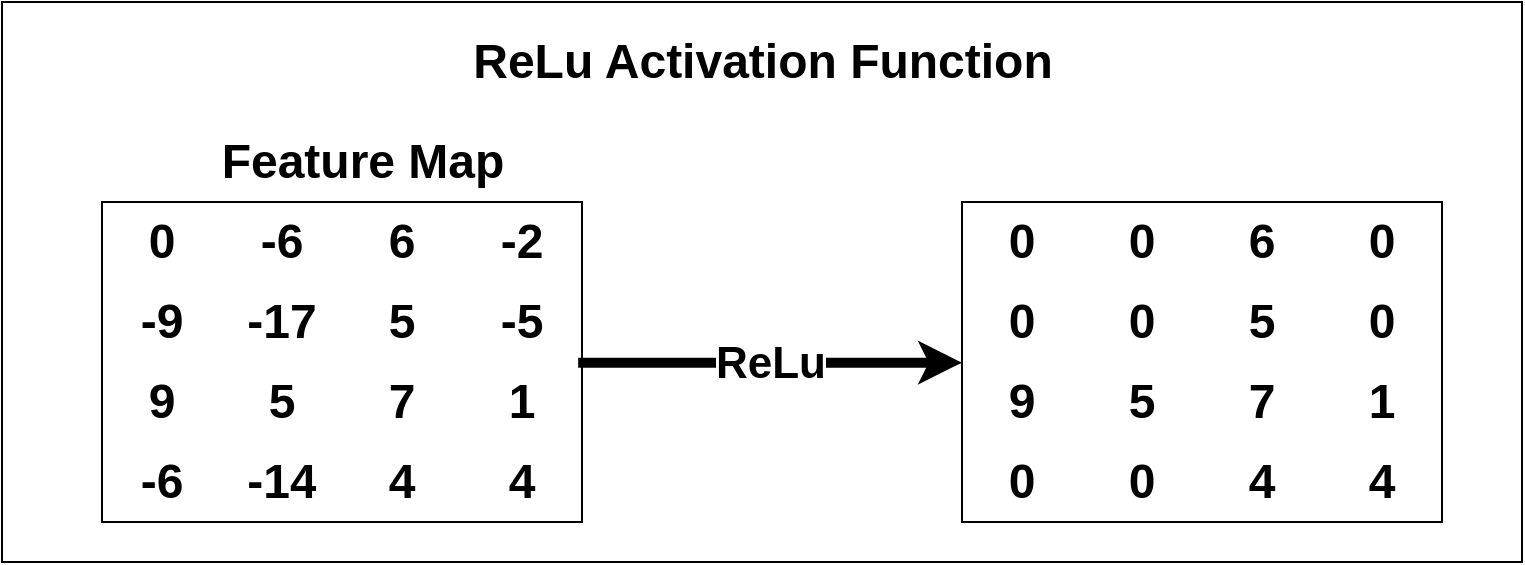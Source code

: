 <mxfile version="26.1.3">
  <diagram name="Page-1" id="vyCbo7XRAaGh8wQMjJww">
    <mxGraphModel dx="473" dy="822" grid="1" gridSize="10" guides="1" tooltips="1" connect="1" arrows="1" fold="1" page="1" pageScale="1" pageWidth="850" pageHeight="1100" math="0" shadow="0">
      <root>
        <mxCell id="0" />
        <mxCell id="1" parent="0" />
        <mxCell id="LA-oecmotC60W59ETHk6-46" value="" style="rounded=0;whiteSpace=wrap;html=1;" vertex="1" parent="1">
          <mxGeometry x="850" y="80" width="760" height="280" as="geometry" />
        </mxCell>
        <mxCell id="LA-oecmotC60W59ETHk6-1" value="" style="shape=table;html=1;whiteSpace=wrap;startSize=0;container=1;collapsible=0;childLayout=tableLayout;columnLines=0;rowLines=0;fontSize=24;strokeColor=default;fillColor=light-dark(#FFFFFF,#071E22);fontStyle=1" vertex="1" parent="1">
          <mxGeometry x="900" y="180" width="240" height="160" as="geometry" />
        </mxCell>
        <mxCell id="LA-oecmotC60W59ETHk6-2" value="" style="shape=tableRow;horizontal=0;startSize=0;swimlaneHead=0;swimlaneBody=0;top=0;left=0;bottom=0;right=0;collapsible=0;dropTarget=0;fillColor=none;points=[[0,0.5],[1,0.5]];portConstraint=eastwest;fontSize=24;strokeColor=inherit;fontStyle=1" vertex="1" parent="LA-oecmotC60W59ETHk6-1">
          <mxGeometry width="240" height="40" as="geometry" />
        </mxCell>
        <mxCell id="LA-oecmotC60W59ETHk6-3" value="&lt;font style=&quot;&quot;&gt;0&lt;/font&gt;" style="shape=partialRectangle;html=1;whiteSpace=wrap;connectable=0;fillColor=none;top=0;left=0;bottom=0;right=0;overflow=hidden;fontSize=24;strokeColor=inherit;fontStyle=1;fontColor=light-dark(#000000,#FFFFFF);" vertex="1" parent="LA-oecmotC60W59ETHk6-2">
          <mxGeometry width="60" height="40" as="geometry">
            <mxRectangle width="60" height="40" as="alternateBounds" />
          </mxGeometry>
        </mxCell>
        <mxCell id="LA-oecmotC60W59ETHk6-4" value="-6" style="shape=partialRectangle;html=1;whiteSpace=wrap;connectable=0;fillColor=none;top=0;left=0;bottom=0;right=0;overflow=hidden;fontSize=24;strokeColor=inherit;fontStyle=1" vertex="1" parent="LA-oecmotC60W59ETHk6-2">
          <mxGeometry x="60" width="60" height="40" as="geometry">
            <mxRectangle width="60" height="40" as="alternateBounds" />
          </mxGeometry>
        </mxCell>
        <mxCell id="LA-oecmotC60W59ETHk6-5" value="6" style="shape=partialRectangle;html=1;whiteSpace=wrap;connectable=0;fillColor=none;top=0;left=0;bottom=0;right=0;overflow=hidden;fontSize=24;strokeColor=inherit;fontStyle=1" vertex="1" parent="LA-oecmotC60W59ETHk6-2">
          <mxGeometry x="120" width="60" height="40" as="geometry">
            <mxRectangle width="60" height="40" as="alternateBounds" />
          </mxGeometry>
        </mxCell>
        <mxCell id="LA-oecmotC60W59ETHk6-6" value="-2" style="shape=partialRectangle;html=1;whiteSpace=wrap;connectable=0;fillColor=none;top=0;left=0;bottom=0;right=0;overflow=hidden;fontSize=24;strokeColor=inherit;fontStyle=1" vertex="1" parent="LA-oecmotC60W59ETHk6-2">
          <mxGeometry x="180" width="60" height="40" as="geometry">
            <mxRectangle width="60" height="40" as="alternateBounds" />
          </mxGeometry>
        </mxCell>
        <mxCell id="LA-oecmotC60W59ETHk6-7" value="" style="shape=tableRow;horizontal=0;startSize=0;swimlaneHead=0;swimlaneBody=0;top=0;left=0;bottom=0;right=0;collapsible=0;dropTarget=0;fillColor=none;points=[[0,0.5],[1,0.5]];portConstraint=eastwest;fontSize=24;strokeColor=inherit;fontStyle=1" vertex="1" parent="LA-oecmotC60W59ETHk6-1">
          <mxGeometry y="40" width="240" height="40" as="geometry" />
        </mxCell>
        <mxCell id="LA-oecmotC60W59ETHk6-8" value="-9" style="shape=partialRectangle;html=1;whiteSpace=wrap;connectable=0;fillColor=none;top=0;left=0;bottom=0;right=0;overflow=hidden;fontSize=24;strokeColor=inherit;fontStyle=1" vertex="1" parent="LA-oecmotC60W59ETHk6-7">
          <mxGeometry width="60" height="40" as="geometry">
            <mxRectangle width="60" height="40" as="alternateBounds" />
          </mxGeometry>
        </mxCell>
        <mxCell id="LA-oecmotC60W59ETHk6-9" value="-17" style="shape=partialRectangle;html=1;whiteSpace=wrap;connectable=0;fillColor=none;top=0;left=0;bottom=0;right=0;overflow=hidden;fontSize=24;strokeColor=inherit;fontStyle=1" vertex="1" parent="LA-oecmotC60W59ETHk6-7">
          <mxGeometry x="60" width="60" height="40" as="geometry">
            <mxRectangle width="60" height="40" as="alternateBounds" />
          </mxGeometry>
        </mxCell>
        <mxCell id="LA-oecmotC60W59ETHk6-10" value="5" style="shape=partialRectangle;html=1;whiteSpace=wrap;connectable=0;fillColor=none;top=0;left=0;bottom=0;right=0;overflow=hidden;fontSize=24;strokeColor=inherit;fontStyle=1" vertex="1" parent="LA-oecmotC60W59ETHk6-7">
          <mxGeometry x="120" width="60" height="40" as="geometry">
            <mxRectangle width="60" height="40" as="alternateBounds" />
          </mxGeometry>
        </mxCell>
        <mxCell id="LA-oecmotC60W59ETHk6-11" value="-5" style="shape=partialRectangle;html=1;whiteSpace=wrap;connectable=0;fillColor=none;top=0;left=0;bottom=0;right=0;overflow=hidden;fontSize=24;strokeColor=inherit;fontStyle=1" vertex="1" parent="LA-oecmotC60W59ETHk6-7">
          <mxGeometry x="180" width="60" height="40" as="geometry">
            <mxRectangle width="60" height="40" as="alternateBounds" />
          </mxGeometry>
        </mxCell>
        <mxCell id="LA-oecmotC60W59ETHk6-12" value="" style="shape=tableRow;horizontal=0;startSize=0;swimlaneHead=0;swimlaneBody=0;top=0;left=0;bottom=0;right=0;collapsible=0;dropTarget=0;fillColor=none;points=[[0,0.5],[1,0.5]];portConstraint=eastwest;fontSize=24;strokeColor=inherit;fontStyle=1" vertex="1" parent="LA-oecmotC60W59ETHk6-1">
          <mxGeometry y="80" width="240" height="40" as="geometry" />
        </mxCell>
        <mxCell id="LA-oecmotC60W59ETHk6-13" value="9" style="shape=partialRectangle;html=1;whiteSpace=wrap;connectable=0;fillColor=none;top=0;left=0;bottom=0;right=0;overflow=hidden;fontSize=24;strokeColor=inherit;fontStyle=1" vertex="1" parent="LA-oecmotC60W59ETHk6-12">
          <mxGeometry width="60" height="40" as="geometry">
            <mxRectangle width="60" height="40" as="alternateBounds" />
          </mxGeometry>
        </mxCell>
        <mxCell id="LA-oecmotC60W59ETHk6-14" value="5" style="shape=partialRectangle;html=1;whiteSpace=wrap;connectable=0;fillColor=none;top=0;left=0;bottom=0;right=0;overflow=hidden;fontSize=24;strokeColor=inherit;fontStyle=1" vertex="1" parent="LA-oecmotC60W59ETHk6-12">
          <mxGeometry x="60" width="60" height="40" as="geometry">
            <mxRectangle width="60" height="40" as="alternateBounds" />
          </mxGeometry>
        </mxCell>
        <mxCell id="LA-oecmotC60W59ETHk6-15" value="7" style="shape=partialRectangle;html=1;whiteSpace=wrap;connectable=0;fillColor=none;top=0;left=0;bottom=0;right=0;overflow=hidden;fontSize=24;strokeColor=inherit;fontStyle=1" vertex="1" parent="LA-oecmotC60W59ETHk6-12">
          <mxGeometry x="120" width="60" height="40" as="geometry">
            <mxRectangle width="60" height="40" as="alternateBounds" />
          </mxGeometry>
        </mxCell>
        <mxCell id="LA-oecmotC60W59ETHk6-16" value="1" style="shape=partialRectangle;html=1;whiteSpace=wrap;connectable=0;fillColor=none;top=0;left=0;bottom=0;right=0;overflow=hidden;fontSize=24;strokeColor=inherit;fontStyle=1" vertex="1" parent="LA-oecmotC60W59ETHk6-12">
          <mxGeometry x="180" width="60" height="40" as="geometry">
            <mxRectangle width="60" height="40" as="alternateBounds" />
          </mxGeometry>
        </mxCell>
        <mxCell id="LA-oecmotC60W59ETHk6-17" style="shape=tableRow;horizontal=0;startSize=0;swimlaneHead=0;swimlaneBody=0;top=0;left=0;bottom=0;right=0;collapsible=0;dropTarget=0;fillColor=none;points=[[0,0.5],[1,0.5]];portConstraint=eastwest;fontSize=24;strokeColor=inherit;fontStyle=1" vertex="1" parent="LA-oecmotC60W59ETHk6-1">
          <mxGeometry y="120" width="240" height="40" as="geometry" />
        </mxCell>
        <mxCell id="LA-oecmotC60W59ETHk6-18" value="-6" style="shape=partialRectangle;html=1;whiteSpace=wrap;connectable=0;fillColor=none;top=0;left=0;bottom=0;right=0;overflow=hidden;fontSize=24;strokeColor=inherit;fontStyle=1" vertex="1" parent="LA-oecmotC60W59ETHk6-17">
          <mxGeometry width="60" height="40" as="geometry">
            <mxRectangle width="60" height="40" as="alternateBounds" />
          </mxGeometry>
        </mxCell>
        <mxCell id="LA-oecmotC60W59ETHk6-19" value="-14" style="shape=partialRectangle;html=1;whiteSpace=wrap;connectable=0;fillColor=none;top=0;left=0;bottom=0;right=0;overflow=hidden;fontSize=24;strokeColor=inherit;fontStyle=1" vertex="1" parent="LA-oecmotC60W59ETHk6-17">
          <mxGeometry x="60" width="60" height="40" as="geometry">
            <mxRectangle width="60" height="40" as="alternateBounds" />
          </mxGeometry>
        </mxCell>
        <mxCell id="LA-oecmotC60W59ETHk6-20" value="4" style="shape=partialRectangle;html=1;whiteSpace=wrap;connectable=0;fillColor=none;top=0;left=0;bottom=0;right=0;overflow=hidden;fontSize=24;strokeColor=inherit;fontStyle=1" vertex="1" parent="LA-oecmotC60W59ETHk6-17">
          <mxGeometry x="120" width="60" height="40" as="geometry">
            <mxRectangle width="60" height="40" as="alternateBounds" />
          </mxGeometry>
        </mxCell>
        <mxCell id="LA-oecmotC60W59ETHk6-21" value="&lt;font style=&quot;&quot;&gt;4&lt;/font&gt;" style="shape=partialRectangle;html=1;whiteSpace=wrap;connectable=0;fillColor=none;top=0;left=0;bottom=0;right=0;overflow=hidden;fontSize=24;strokeColor=inherit;fontStyle=1;fontColor=light-dark(#000000,#FFFFFF);" vertex="1" parent="LA-oecmotC60W59ETHk6-17">
          <mxGeometry x="180" width="60" height="40" as="geometry">
            <mxRectangle width="60" height="40" as="alternateBounds" />
          </mxGeometry>
        </mxCell>
        <mxCell id="LA-oecmotC60W59ETHk6-22" value="ReLu Activation Function" style="text;strokeColor=none;fillColor=none;html=1;fontSize=24;fontStyle=1;verticalAlign=middle;align=center;" vertex="1" parent="1">
          <mxGeometry x="1140" y="90" width="180" height="40" as="geometry" />
        </mxCell>
        <mxCell id="LA-oecmotC60W59ETHk6-23" value="" style="shape=table;html=1;whiteSpace=wrap;startSize=0;container=1;collapsible=0;childLayout=tableLayout;columnLines=0;rowLines=0;fontSize=24;strokeColor=default;fillColor=light-dark(#FFFFFF,#071E22);fontStyle=1" vertex="1" parent="1">
          <mxGeometry x="1330" y="180" width="240" height="160" as="geometry" />
        </mxCell>
        <mxCell id="LA-oecmotC60W59ETHk6-24" value="" style="shape=tableRow;horizontal=0;startSize=0;swimlaneHead=0;swimlaneBody=0;top=0;left=0;bottom=0;right=0;collapsible=0;dropTarget=0;fillColor=none;points=[[0,0.5],[1,0.5]];portConstraint=eastwest;fontSize=24;strokeColor=inherit;fontStyle=1" vertex="1" parent="LA-oecmotC60W59ETHk6-23">
          <mxGeometry width="240" height="40" as="geometry" />
        </mxCell>
        <mxCell id="LA-oecmotC60W59ETHk6-25" value="&lt;font style=&quot;&quot;&gt;0&lt;/font&gt;" style="shape=partialRectangle;html=1;whiteSpace=wrap;connectable=0;fillColor=none;top=0;left=0;bottom=0;right=0;overflow=hidden;fontSize=24;strokeColor=inherit;fontStyle=1;fontColor=light-dark(#000000,#FFFFFF);" vertex="1" parent="LA-oecmotC60W59ETHk6-24">
          <mxGeometry width="60" height="40" as="geometry">
            <mxRectangle width="60" height="40" as="alternateBounds" />
          </mxGeometry>
        </mxCell>
        <mxCell id="LA-oecmotC60W59ETHk6-26" value="0" style="shape=partialRectangle;html=1;whiteSpace=wrap;connectable=0;fillColor=none;top=0;left=0;bottom=0;right=0;overflow=hidden;fontSize=24;strokeColor=inherit;fontStyle=1" vertex="1" parent="LA-oecmotC60W59ETHk6-24">
          <mxGeometry x="60" width="60" height="40" as="geometry">
            <mxRectangle width="60" height="40" as="alternateBounds" />
          </mxGeometry>
        </mxCell>
        <mxCell id="LA-oecmotC60W59ETHk6-27" value="6" style="shape=partialRectangle;html=1;whiteSpace=wrap;connectable=0;fillColor=none;top=0;left=0;bottom=0;right=0;overflow=hidden;fontSize=24;strokeColor=inherit;fontStyle=1" vertex="1" parent="LA-oecmotC60W59ETHk6-24">
          <mxGeometry x="120" width="60" height="40" as="geometry">
            <mxRectangle width="60" height="40" as="alternateBounds" />
          </mxGeometry>
        </mxCell>
        <mxCell id="LA-oecmotC60W59ETHk6-28" value="0" style="shape=partialRectangle;html=1;whiteSpace=wrap;connectable=0;fillColor=none;top=0;left=0;bottom=0;right=0;overflow=hidden;fontSize=24;strokeColor=inherit;fontStyle=1" vertex="1" parent="LA-oecmotC60W59ETHk6-24">
          <mxGeometry x="180" width="60" height="40" as="geometry">
            <mxRectangle width="60" height="40" as="alternateBounds" />
          </mxGeometry>
        </mxCell>
        <mxCell id="LA-oecmotC60W59ETHk6-29" value="" style="shape=tableRow;horizontal=0;startSize=0;swimlaneHead=0;swimlaneBody=0;top=0;left=0;bottom=0;right=0;collapsible=0;dropTarget=0;fillColor=none;points=[[0,0.5],[1,0.5]];portConstraint=eastwest;fontSize=24;strokeColor=inherit;fontStyle=1" vertex="1" parent="LA-oecmotC60W59ETHk6-23">
          <mxGeometry y="40" width="240" height="40" as="geometry" />
        </mxCell>
        <mxCell id="LA-oecmotC60W59ETHk6-30" value="0" style="shape=partialRectangle;html=1;whiteSpace=wrap;connectable=0;fillColor=none;top=0;left=0;bottom=0;right=0;overflow=hidden;fontSize=24;strokeColor=inherit;fontStyle=1" vertex="1" parent="LA-oecmotC60W59ETHk6-29">
          <mxGeometry width="60" height="40" as="geometry">
            <mxRectangle width="60" height="40" as="alternateBounds" />
          </mxGeometry>
        </mxCell>
        <mxCell id="LA-oecmotC60W59ETHk6-31" value="0" style="shape=partialRectangle;html=1;whiteSpace=wrap;connectable=0;fillColor=none;top=0;left=0;bottom=0;right=0;overflow=hidden;fontSize=24;strokeColor=inherit;fontStyle=1" vertex="1" parent="LA-oecmotC60W59ETHk6-29">
          <mxGeometry x="60" width="60" height="40" as="geometry">
            <mxRectangle width="60" height="40" as="alternateBounds" />
          </mxGeometry>
        </mxCell>
        <mxCell id="LA-oecmotC60W59ETHk6-32" value="5" style="shape=partialRectangle;html=1;whiteSpace=wrap;connectable=0;fillColor=none;top=0;left=0;bottom=0;right=0;overflow=hidden;fontSize=24;strokeColor=inherit;fontStyle=1" vertex="1" parent="LA-oecmotC60W59ETHk6-29">
          <mxGeometry x="120" width="60" height="40" as="geometry">
            <mxRectangle width="60" height="40" as="alternateBounds" />
          </mxGeometry>
        </mxCell>
        <mxCell id="LA-oecmotC60W59ETHk6-33" value="0" style="shape=partialRectangle;html=1;whiteSpace=wrap;connectable=0;fillColor=none;top=0;left=0;bottom=0;right=0;overflow=hidden;fontSize=24;strokeColor=inherit;fontStyle=1" vertex="1" parent="LA-oecmotC60W59ETHk6-29">
          <mxGeometry x="180" width="60" height="40" as="geometry">
            <mxRectangle width="60" height="40" as="alternateBounds" />
          </mxGeometry>
        </mxCell>
        <mxCell id="LA-oecmotC60W59ETHk6-34" value="" style="shape=tableRow;horizontal=0;startSize=0;swimlaneHead=0;swimlaneBody=0;top=0;left=0;bottom=0;right=0;collapsible=0;dropTarget=0;fillColor=none;points=[[0,0.5],[1,0.5]];portConstraint=eastwest;fontSize=24;strokeColor=inherit;fontStyle=1" vertex="1" parent="LA-oecmotC60W59ETHk6-23">
          <mxGeometry y="80" width="240" height="40" as="geometry" />
        </mxCell>
        <mxCell id="LA-oecmotC60W59ETHk6-35" value="9" style="shape=partialRectangle;html=1;whiteSpace=wrap;connectable=0;fillColor=none;top=0;left=0;bottom=0;right=0;overflow=hidden;fontSize=24;strokeColor=inherit;fontStyle=1" vertex="1" parent="LA-oecmotC60W59ETHk6-34">
          <mxGeometry width="60" height="40" as="geometry">
            <mxRectangle width="60" height="40" as="alternateBounds" />
          </mxGeometry>
        </mxCell>
        <mxCell id="LA-oecmotC60W59ETHk6-36" value="5" style="shape=partialRectangle;html=1;whiteSpace=wrap;connectable=0;fillColor=none;top=0;left=0;bottom=0;right=0;overflow=hidden;fontSize=24;strokeColor=inherit;fontStyle=1" vertex="1" parent="LA-oecmotC60W59ETHk6-34">
          <mxGeometry x="60" width="60" height="40" as="geometry">
            <mxRectangle width="60" height="40" as="alternateBounds" />
          </mxGeometry>
        </mxCell>
        <mxCell id="LA-oecmotC60W59ETHk6-37" value="7" style="shape=partialRectangle;html=1;whiteSpace=wrap;connectable=0;fillColor=none;top=0;left=0;bottom=0;right=0;overflow=hidden;fontSize=24;strokeColor=inherit;fontStyle=1" vertex="1" parent="LA-oecmotC60W59ETHk6-34">
          <mxGeometry x="120" width="60" height="40" as="geometry">
            <mxRectangle width="60" height="40" as="alternateBounds" />
          </mxGeometry>
        </mxCell>
        <mxCell id="LA-oecmotC60W59ETHk6-38" value="1" style="shape=partialRectangle;html=1;whiteSpace=wrap;connectable=0;fillColor=none;top=0;left=0;bottom=0;right=0;overflow=hidden;fontSize=24;strokeColor=inherit;fontStyle=1" vertex="1" parent="LA-oecmotC60W59ETHk6-34">
          <mxGeometry x="180" width="60" height="40" as="geometry">
            <mxRectangle width="60" height="40" as="alternateBounds" />
          </mxGeometry>
        </mxCell>
        <mxCell id="LA-oecmotC60W59ETHk6-39" style="shape=tableRow;horizontal=0;startSize=0;swimlaneHead=0;swimlaneBody=0;top=0;left=0;bottom=0;right=0;collapsible=0;dropTarget=0;fillColor=none;points=[[0,0.5],[1,0.5]];portConstraint=eastwest;fontSize=24;strokeColor=inherit;fontStyle=1" vertex="1" parent="LA-oecmotC60W59ETHk6-23">
          <mxGeometry y="120" width="240" height="40" as="geometry" />
        </mxCell>
        <mxCell id="LA-oecmotC60W59ETHk6-40" value="0" style="shape=partialRectangle;html=1;whiteSpace=wrap;connectable=0;fillColor=none;top=0;left=0;bottom=0;right=0;overflow=hidden;fontSize=24;strokeColor=inherit;fontStyle=1" vertex="1" parent="LA-oecmotC60W59ETHk6-39">
          <mxGeometry width="60" height="40" as="geometry">
            <mxRectangle width="60" height="40" as="alternateBounds" />
          </mxGeometry>
        </mxCell>
        <mxCell id="LA-oecmotC60W59ETHk6-41" value="0" style="shape=partialRectangle;html=1;whiteSpace=wrap;connectable=0;fillColor=none;top=0;left=0;bottom=0;right=0;overflow=hidden;fontSize=24;strokeColor=inherit;fontStyle=1" vertex="1" parent="LA-oecmotC60W59ETHk6-39">
          <mxGeometry x="60" width="60" height="40" as="geometry">
            <mxRectangle width="60" height="40" as="alternateBounds" />
          </mxGeometry>
        </mxCell>
        <mxCell id="LA-oecmotC60W59ETHk6-42" value="4" style="shape=partialRectangle;html=1;whiteSpace=wrap;connectable=0;fillColor=none;top=0;left=0;bottom=0;right=0;overflow=hidden;fontSize=24;strokeColor=inherit;fontStyle=1" vertex="1" parent="LA-oecmotC60W59ETHk6-39">
          <mxGeometry x="120" width="60" height="40" as="geometry">
            <mxRectangle width="60" height="40" as="alternateBounds" />
          </mxGeometry>
        </mxCell>
        <mxCell id="LA-oecmotC60W59ETHk6-43" value="&lt;font style=&quot;&quot;&gt;4&lt;/font&gt;" style="shape=partialRectangle;html=1;whiteSpace=wrap;connectable=0;fillColor=none;top=0;left=0;bottom=0;right=0;overflow=hidden;fontSize=24;strokeColor=inherit;fontStyle=1;fontColor=light-dark(#000000,#FFFFFF);" vertex="1" parent="LA-oecmotC60W59ETHk6-39">
          <mxGeometry x="180" width="60" height="40" as="geometry">
            <mxRectangle width="60" height="40" as="alternateBounds" />
          </mxGeometry>
        </mxCell>
        <mxCell id="LA-oecmotC60W59ETHk6-44" value="" style="endArrow=classic;html=1;rounded=0;exitX=0.992;exitY=1.008;exitDx=0;exitDy=0;exitPerimeter=0;entryX=0;entryY=0.008;entryDx=0;entryDy=0;entryPerimeter=0;fontSize=17;strokeWidth=5;" edge="1" parent="1" source="LA-oecmotC60W59ETHk6-7" target="LA-oecmotC60W59ETHk6-34">
          <mxGeometry relative="1" as="geometry">
            <mxPoint x="1190" y="270" as="sourcePoint" />
            <mxPoint x="1290" y="270" as="targetPoint" />
          </mxGeometry>
        </mxCell>
        <mxCell id="LA-oecmotC60W59ETHk6-45" value="&lt;font style=&quot;font-size: 22px;&quot;&gt;&lt;b style=&quot;&quot;&gt;ReLu&lt;/b&gt;&lt;/font&gt;" style="edgeLabel;resizable=0;html=1;;align=center;verticalAlign=middle;" connectable="0" vertex="1" parent="LA-oecmotC60W59ETHk6-44">
          <mxGeometry relative="1" as="geometry" />
        </mxCell>
        <mxCell id="LA-oecmotC60W59ETHk6-47" value="Feature Map" style="text;strokeColor=none;fillColor=none;html=1;fontSize=24;fontStyle=1;verticalAlign=middle;align=center;" vertex="1" parent="1">
          <mxGeometry x="940" y="140" width="180" height="40" as="geometry" />
        </mxCell>
      </root>
    </mxGraphModel>
  </diagram>
</mxfile>
